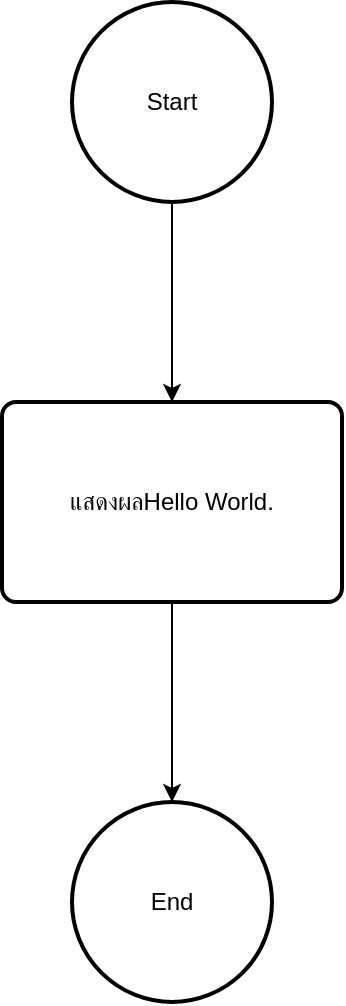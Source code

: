 <mxfile version="24.8.6">
  <diagram name="Page-1" id="M6lPElfAiDq-pEFCVEl9">
    <mxGraphModel dx="1393" dy="778" grid="1" gridSize="10" guides="1" tooltips="1" connect="1" arrows="1" fold="1" page="1" pageScale="1" pageWidth="850" pageHeight="1100" math="0" shadow="0">
      <root>
        <mxCell id="0" />
        <mxCell id="1" parent="0" />
        <mxCell id="lsDSv3-_zCQG1kYKw6N6-8" value="" style="edgeStyle=orthogonalEdgeStyle;rounded=0;orthogonalLoop=1;jettySize=auto;html=1;" edge="1" parent="1" source="lsDSv3-_zCQG1kYKw6N6-3" target="lsDSv3-_zCQG1kYKw6N6-4">
          <mxGeometry relative="1" as="geometry" />
        </mxCell>
        <mxCell id="lsDSv3-_zCQG1kYKw6N6-3" value="Start" style="strokeWidth=2;html=1;shape=mxgraph.flowchart.start_2;whiteSpace=wrap;" vertex="1" parent="1">
          <mxGeometry x="375" y="50" width="100" height="100" as="geometry" />
        </mxCell>
        <mxCell id="lsDSv3-_zCQG1kYKw6N6-9" value="" style="edgeStyle=orthogonalEdgeStyle;rounded=0;orthogonalLoop=1;jettySize=auto;html=1;" edge="1" parent="1" source="lsDSv3-_zCQG1kYKw6N6-4" target="lsDSv3-_zCQG1kYKw6N6-7">
          <mxGeometry relative="1" as="geometry" />
        </mxCell>
        <mxCell id="lsDSv3-_zCQG1kYKw6N6-4" value="แสดงผลHello World." style="rounded=1;whiteSpace=wrap;html=1;absoluteArcSize=1;arcSize=14;strokeWidth=2;" vertex="1" parent="1">
          <mxGeometry x="340" y="250" width="170" height="100" as="geometry" />
        </mxCell>
        <mxCell id="lsDSv3-_zCQG1kYKw6N6-7" value="End" style="strokeWidth=2;html=1;shape=mxgraph.flowchart.start_2;whiteSpace=wrap;" vertex="1" parent="1">
          <mxGeometry x="375" y="450" width="100" height="100" as="geometry" />
        </mxCell>
      </root>
    </mxGraphModel>
  </diagram>
</mxfile>
